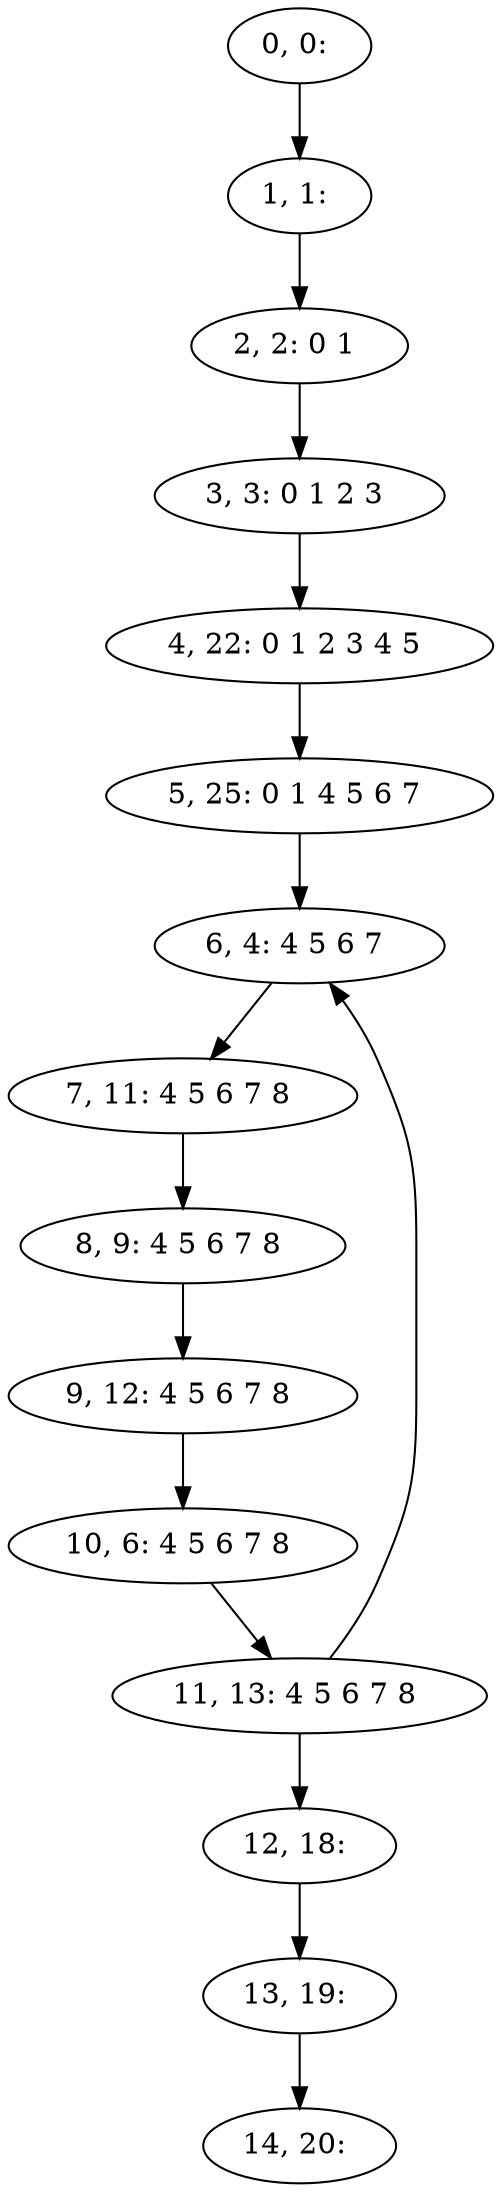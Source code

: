 digraph G {
0[label="0, 0: "];
1[label="1, 1: "];
2[label="2, 2: 0 1 "];
3[label="3, 3: 0 1 2 3 "];
4[label="4, 22: 0 1 2 3 4 5 "];
5[label="5, 25: 0 1 4 5 6 7 "];
6[label="6, 4: 4 5 6 7 "];
7[label="7, 11: 4 5 6 7 8 "];
8[label="8, 9: 4 5 6 7 8 "];
9[label="9, 12: 4 5 6 7 8 "];
10[label="10, 6: 4 5 6 7 8 "];
11[label="11, 13: 4 5 6 7 8 "];
12[label="12, 18: "];
13[label="13, 19: "];
14[label="14, 20: "];
0->1 ;
1->2 ;
2->3 ;
3->4 ;
4->5 ;
5->6 ;
6->7 ;
7->8 ;
8->9 ;
9->10 ;
10->11 ;
11->12 ;
11->6 ;
12->13 ;
13->14 ;
}
